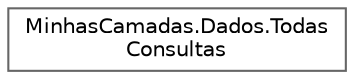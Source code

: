 digraph "Graphical Class Hierarchy"
{
 // LATEX_PDF_SIZE
  bgcolor="transparent";
  edge [fontname=Helvetica,fontsize=10,labelfontname=Helvetica,labelfontsize=10];
  node [fontname=Helvetica,fontsize=10,shape=box,height=0.2,width=0.4];
  rankdir="LR";
  Node0 [id="Node000000",label="MinhasCamadas.Dados.Todas\lConsultas",height=0.2,width=0.4,color="grey40", fillcolor="white", style="filled",URL="$class_minhas_camadas_1_1_dados_1_1_todas_consultas.html",tooltip="Purpose: Created by: gonca Created on: 12/17/2024 5:34:25 PM."];
}
